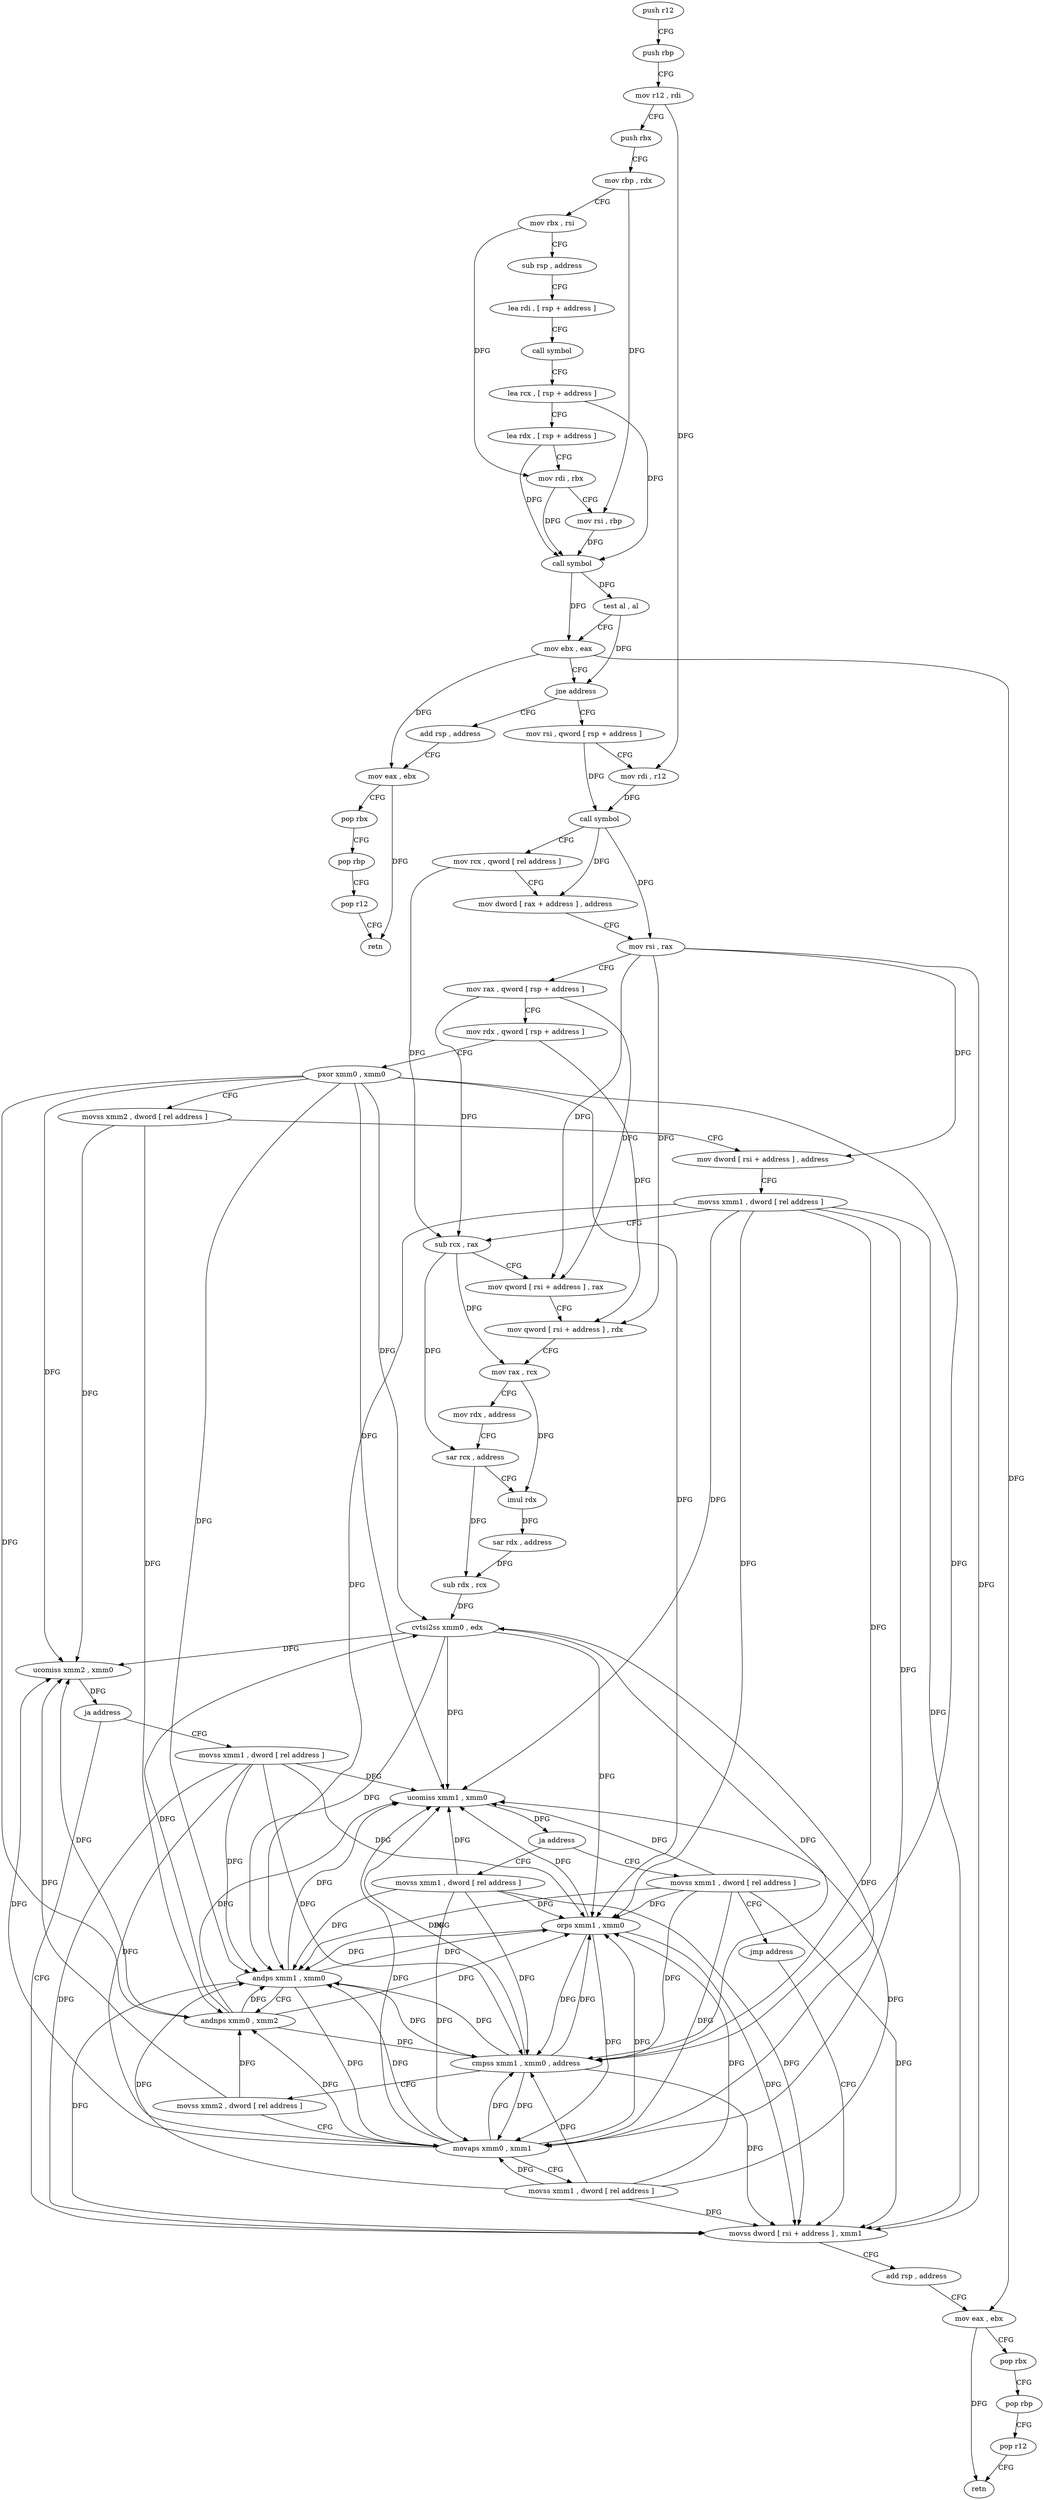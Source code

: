 digraph "func" {
"4255296" [label = "push r12" ]
"4255298" [label = "push rbp" ]
"4255299" [label = "mov r12 , rdi" ]
"4255302" [label = "push rbx" ]
"4255303" [label = "mov rbp , rdx" ]
"4255306" [label = "mov rbx , rsi" ]
"4255309" [label = "sub rsp , address" ]
"4255316" [label = "lea rdi , [ rsp + address ]" ]
"4255321" [label = "call symbol" ]
"4255326" [label = "lea rcx , [ rsp + address ]" ]
"4255331" [label = "lea rdx , [ rsp + address ]" ]
"4255336" [label = "mov rdi , rbx" ]
"4255339" [label = "mov rsi , rbp" ]
"4255342" [label = "call symbol" ]
"4255347" [label = "test al , al" ]
"4255349" [label = "mov ebx , eax" ]
"4255351" [label = "jne address" ]
"4255376" [label = "mov rsi , qword [ rsp + address ]" ]
"4255353" [label = "add rsp , address" ]
"4255381" [label = "mov rdi , r12" ]
"4255384" [label = "call symbol" ]
"4255389" [label = "mov rcx , qword [ rel address ]" ]
"4255396" [label = "mov dword [ rax + address ] , address" ]
"4255403" [label = "mov rsi , rax" ]
"4255406" [label = "mov rax , qword [ rsp + address ]" ]
"4255411" [label = "mov rdx , qword [ rsp + address ]" ]
"4255416" [label = "pxor xmm0 , xmm0" ]
"4255420" [label = "movss xmm2 , dword [ rel address ]" ]
"4255428" [label = "mov dword [ rsi + address ] , address" ]
"4255435" [label = "movss xmm1 , dword [ rel address ]" ]
"4255443" [label = "sub rcx , rax" ]
"4255446" [label = "mov qword [ rsi + address ] , rax" ]
"4255450" [label = "mov qword [ rsi + address ] , rdx" ]
"4255454" [label = "mov rax , rcx" ]
"4255457" [label = "mov rdx , address" ]
"4255467" [label = "sar rcx , address" ]
"4255471" [label = "imul rdx" ]
"4255474" [label = "sar rdx , address" ]
"4255478" [label = "sub rdx , rcx" ]
"4255481" [label = "cvtsi2ss xmm0 , edx" ]
"4255485" [label = "ucomiss xmm2 , xmm0" ]
"4255488" [label = "ja address" ]
"4255544" [label = "movss dword [ rsi + address ] , xmm1" ]
"4255490" [label = "movss xmm1 , dword [ rel address ]" ]
"4255360" [label = "mov eax , ebx" ]
"4255362" [label = "pop rbx" ]
"4255363" [label = "pop rbp" ]
"4255364" [label = "pop r12" ]
"4255366" [label = "retn" ]
"4255549" [label = "add rsp , address" ]
"4255556" [label = "mov eax , ebx" ]
"4255558" [label = "pop rbx" ]
"4255559" [label = "pop rbp" ]
"4255560" [label = "pop r12" ]
"4255562" [label = "retn" ]
"4255498" [label = "ucomiss xmm1 , xmm0" ]
"4255501" [label = "ja address" ]
"4255568" [label = "movss xmm1 , dword [ rel address ]" ]
"4255503" [label = "movss xmm1 , dword [ rel address ]" ]
"4255576" [label = "jmp address" ]
"4255511" [label = "cmpss xmm1 , xmm0 , address" ]
"4255516" [label = "movss xmm2 , dword [ rel address ]" ]
"4255524" [label = "movaps xmm0 , xmm1" ]
"4255527" [label = "movss xmm1 , dword [ rel address ]" ]
"4255535" [label = "andps xmm1 , xmm0" ]
"4255538" [label = "andnps xmm0 , xmm2" ]
"4255541" [label = "orps xmm1 , xmm0" ]
"4255296" -> "4255298" [ label = "CFG" ]
"4255298" -> "4255299" [ label = "CFG" ]
"4255299" -> "4255302" [ label = "CFG" ]
"4255299" -> "4255381" [ label = "DFG" ]
"4255302" -> "4255303" [ label = "CFG" ]
"4255303" -> "4255306" [ label = "CFG" ]
"4255303" -> "4255339" [ label = "DFG" ]
"4255306" -> "4255309" [ label = "CFG" ]
"4255306" -> "4255336" [ label = "DFG" ]
"4255309" -> "4255316" [ label = "CFG" ]
"4255316" -> "4255321" [ label = "CFG" ]
"4255321" -> "4255326" [ label = "CFG" ]
"4255326" -> "4255331" [ label = "CFG" ]
"4255326" -> "4255342" [ label = "DFG" ]
"4255331" -> "4255336" [ label = "CFG" ]
"4255331" -> "4255342" [ label = "DFG" ]
"4255336" -> "4255339" [ label = "CFG" ]
"4255336" -> "4255342" [ label = "DFG" ]
"4255339" -> "4255342" [ label = "DFG" ]
"4255342" -> "4255347" [ label = "DFG" ]
"4255342" -> "4255349" [ label = "DFG" ]
"4255347" -> "4255349" [ label = "CFG" ]
"4255347" -> "4255351" [ label = "DFG" ]
"4255349" -> "4255351" [ label = "CFG" ]
"4255349" -> "4255360" [ label = "DFG" ]
"4255349" -> "4255556" [ label = "DFG" ]
"4255351" -> "4255376" [ label = "CFG" ]
"4255351" -> "4255353" [ label = "CFG" ]
"4255376" -> "4255381" [ label = "CFG" ]
"4255376" -> "4255384" [ label = "DFG" ]
"4255353" -> "4255360" [ label = "CFG" ]
"4255381" -> "4255384" [ label = "DFG" ]
"4255384" -> "4255389" [ label = "CFG" ]
"4255384" -> "4255396" [ label = "DFG" ]
"4255384" -> "4255403" [ label = "DFG" ]
"4255389" -> "4255396" [ label = "CFG" ]
"4255389" -> "4255443" [ label = "DFG" ]
"4255396" -> "4255403" [ label = "CFG" ]
"4255403" -> "4255406" [ label = "CFG" ]
"4255403" -> "4255428" [ label = "DFG" ]
"4255403" -> "4255446" [ label = "DFG" ]
"4255403" -> "4255450" [ label = "DFG" ]
"4255403" -> "4255544" [ label = "DFG" ]
"4255406" -> "4255411" [ label = "CFG" ]
"4255406" -> "4255443" [ label = "DFG" ]
"4255406" -> "4255446" [ label = "DFG" ]
"4255411" -> "4255416" [ label = "CFG" ]
"4255411" -> "4255450" [ label = "DFG" ]
"4255416" -> "4255420" [ label = "CFG" ]
"4255416" -> "4255481" [ label = "DFG" ]
"4255416" -> "4255485" [ label = "DFG" ]
"4255416" -> "4255498" [ label = "DFG" ]
"4255416" -> "4255511" [ label = "DFG" ]
"4255416" -> "4255535" [ label = "DFG" ]
"4255416" -> "4255538" [ label = "DFG" ]
"4255416" -> "4255541" [ label = "DFG" ]
"4255420" -> "4255428" [ label = "CFG" ]
"4255420" -> "4255485" [ label = "DFG" ]
"4255420" -> "4255538" [ label = "DFG" ]
"4255428" -> "4255435" [ label = "CFG" ]
"4255435" -> "4255443" [ label = "CFG" ]
"4255435" -> "4255544" [ label = "DFG" ]
"4255435" -> "4255498" [ label = "DFG" ]
"4255435" -> "4255511" [ label = "DFG" ]
"4255435" -> "4255524" [ label = "DFG" ]
"4255435" -> "4255535" [ label = "DFG" ]
"4255435" -> "4255541" [ label = "DFG" ]
"4255443" -> "4255446" [ label = "CFG" ]
"4255443" -> "4255454" [ label = "DFG" ]
"4255443" -> "4255467" [ label = "DFG" ]
"4255446" -> "4255450" [ label = "CFG" ]
"4255450" -> "4255454" [ label = "CFG" ]
"4255454" -> "4255457" [ label = "CFG" ]
"4255454" -> "4255471" [ label = "DFG" ]
"4255457" -> "4255467" [ label = "CFG" ]
"4255467" -> "4255471" [ label = "CFG" ]
"4255467" -> "4255478" [ label = "DFG" ]
"4255471" -> "4255474" [ label = "DFG" ]
"4255474" -> "4255478" [ label = "DFG" ]
"4255478" -> "4255481" [ label = "DFG" ]
"4255481" -> "4255485" [ label = "DFG" ]
"4255481" -> "4255498" [ label = "DFG" ]
"4255481" -> "4255511" [ label = "DFG" ]
"4255481" -> "4255535" [ label = "DFG" ]
"4255481" -> "4255541" [ label = "DFG" ]
"4255485" -> "4255488" [ label = "DFG" ]
"4255488" -> "4255544" [ label = "CFG" ]
"4255488" -> "4255490" [ label = "CFG" ]
"4255544" -> "4255549" [ label = "CFG" ]
"4255490" -> "4255498" [ label = "DFG" ]
"4255490" -> "4255544" [ label = "DFG" ]
"4255490" -> "4255511" [ label = "DFG" ]
"4255490" -> "4255524" [ label = "DFG" ]
"4255490" -> "4255535" [ label = "DFG" ]
"4255490" -> "4255541" [ label = "DFG" ]
"4255360" -> "4255362" [ label = "CFG" ]
"4255360" -> "4255366" [ label = "DFG" ]
"4255362" -> "4255363" [ label = "CFG" ]
"4255363" -> "4255364" [ label = "CFG" ]
"4255364" -> "4255366" [ label = "CFG" ]
"4255549" -> "4255556" [ label = "CFG" ]
"4255556" -> "4255558" [ label = "CFG" ]
"4255556" -> "4255562" [ label = "DFG" ]
"4255558" -> "4255559" [ label = "CFG" ]
"4255559" -> "4255560" [ label = "CFG" ]
"4255560" -> "4255562" [ label = "CFG" ]
"4255498" -> "4255501" [ label = "DFG" ]
"4255501" -> "4255568" [ label = "CFG" ]
"4255501" -> "4255503" [ label = "CFG" ]
"4255568" -> "4255576" [ label = "CFG" ]
"4255568" -> "4255544" [ label = "DFG" ]
"4255568" -> "4255498" [ label = "DFG" ]
"4255568" -> "4255511" [ label = "DFG" ]
"4255568" -> "4255524" [ label = "DFG" ]
"4255568" -> "4255535" [ label = "DFG" ]
"4255568" -> "4255541" [ label = "DFG" ]
"4255503" -> "4255511" [ label = "DFG" ]
"4255503" -> "4255544" [ label = "DFG" ]
"4255503" -> "4255498" [ label = "DFG" ]
"4255503" -> "4255524" [ label = "DFG" ]
"4255503" -> "4255535" [ label = "DFG" ]
"4255503" -> "4255541" [ label = "DFG" ]
"4255576" -> "4255544" [ label = "CFG" ]
"4255511" -> "4255516" [ label = "CFG" ]
"4255511" -> "4255544" [ label = "DFG" ]
"4255511" -> "4255498" [ label = "DFG" ]
"4255511" -> "4255524" [ label = "DFG" ]
"4255511" -> "4255535" [ label = "DFG" ]
"4255511" -> "4255541" [ label = "DFG" ]
"4255516" -> "4255524" [ label = "CFG" ]
"4255516" -> "4255485" [ label = "DFG" ]
"4255516" -> "4255538" [ label = "DFG" ]
"4255524" -> "4255527" [ label = "CFG" ]
"4255524" -> "4255485" [ label = "DFG" ]
"4255524" -> "4255498" [ label = "DFG" ]
"4255524" -> "4255511" [ label = "DFG" ]
"4255524" -> "4255481" [ label = "DFG" ]
"4255524" -> "4255535" [ label = "DFG" ]
"4255524" -> "4255538" [ label = "DFG" ]
"4255524" -> "4255541" [ label = "DFG" ]
"4255527" -> "4255535" [ label = "DFG" ]
"4255527" -> "4255544" [ label = "DFG" ]
"4255527" -> "4255524" [ label = "DFG" ]
"4255527" -> "4255498" [ label = "DFG" ]
"4255527" -> "4255511" [ label = "DFG" ]
"4255527" -> "4255541" [ label = "DFG" ]
"4255535" -> "4255538" [ label = "CFG" ]
"4255535" -> "4255544" [ label = "DFG" ]
"4255535" -> "4255524" [ label = "DFG" ]
"4255535" -> "4255498" [ label = "DFG" ]
"4255535" -> "4255511" [ label = "DFG" ]
"4255535" -> "4255541" [ label = "DFG" ]
"4255538" -> "4255541" [ label = "DFG" ]
"4255538" -> "4255485" [ label = "DFG" ]
"4255538" -> "4255498" [ label = "DFG" ]
"4255538" -> "4255511" [ label = "DFG" ]
"4255538" -> "4255535" [ label = "DFG" ]
"4255538" -> "4255481" [ label = "DFG" ]
"4255541" -> "4255544" [ label = "DFG" ]
"4255541" -> "4255524" [ label = "DFG" ]
"4255541" -> "4255498" [ label = "DFG" ]
"4255541" -> "4255511" [ label = "DFG" ]
"4255541" -> "4255535" [ label = "DFG" ]
}
